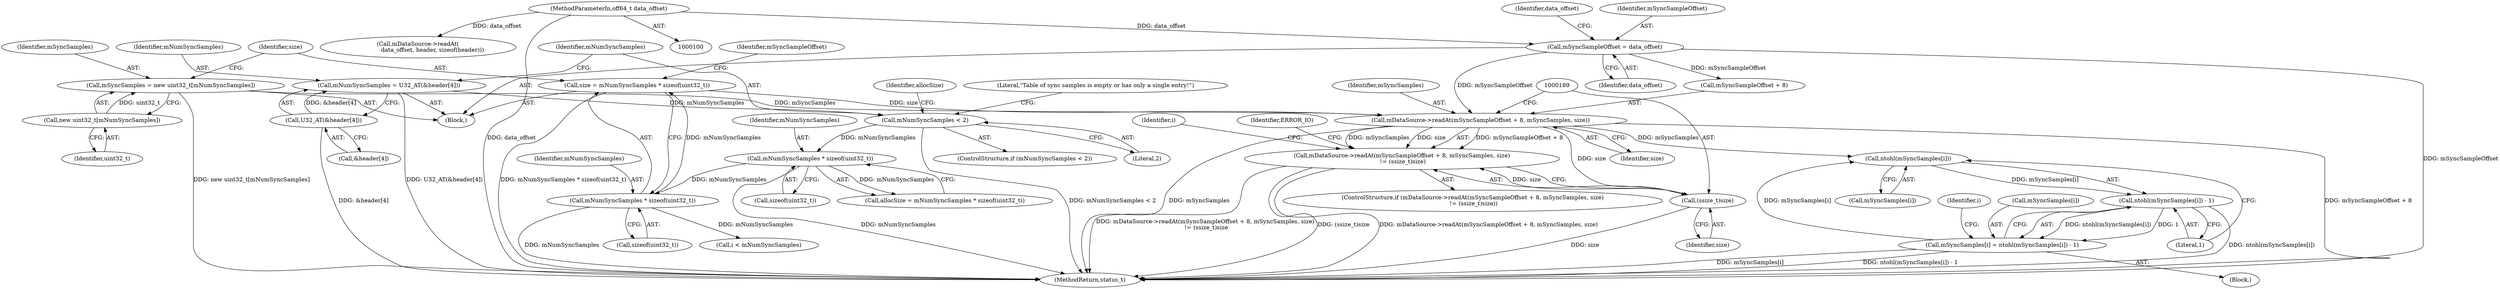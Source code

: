 digraph "0_Android_edd4a76eb4747bd19ed122df46fa46b452c12a0d_0@API" {
"1000182" [label="(Call,mDataSource->readAt(mSyncSampleOffset + 8, mSyncSamples, size))"];
"1000115" [label="(Call,mSyncSampleOffset = data_offset)"];
"1000101" [label="(MethodParameterIn,off64_t data_offset)"];
"1000169" [label="(Call,mSyncSamples = new uint32_t[mNumSyncSamples])"];
"1000171" [label="(Call,new uint32_t[mNumSyncSamples])"];
"1000174" [label="(Call,size = mNumSyncSamples * sizeof(uint32_t))"];
"1000176" [label="(Call,mNumSyncSamples * sizeof(uint32_t))"];
"1000158" [label="(Call,mNumSyncSamples * sizeof(uint32_t))"];
"1000149" [label="(Call,mNumSyncSamples < 2)"];
"1000141" [label="(Call,mNumSyncSamples = U32_AT(&header[4]))"];
"1000143" [label="(Call,U32_AT(&header[4]))"];
"1000181" [label="(Call,mDataSource->readAt(mSyncSampleOffset + 8, mSyncSamples, size)\n != (ssize_t)size)"];
"1000188" [label="(Call,(ssize_t)size)"];
"1000210" [label="(Call,ntohl(mSyncSamples[i]))"];
"1000209" [label="(Call,ntohl(mSyncSamples[i]) - 1)"];
"1000205" [label="(Call,mSyncSamples[i] = ntohl(mSyncSamples[i]) - 1)"];
"1000175" [label="(Identifier,size)"];
"1000157" [label="(Identifier,allocSize)"];
"1000154" [label="(Literal,\"Table of sync samples is empty or has only a single entry!\")"];
"1000101" [label="(MethodParameterIn,off64_t data_offset)"];
"1000141" [label="(Call,mNumSyncSamples = U32_AT(&header[4]))"];
"1000180" [label="(ControlStructure,if (mDataSource->readAt(mSyncSampleOffset + 8, mSyncSamples, size)\n != (ssize_t)size))"];
"1000117" [label="(Identifier,data_offset)"];
"1000142" [label="(Identifier,mNumSyncSamples)"];
"1000205" [label="(Call,mSyncSamples[i] = ntohl(mSyncSamples[i]) - 1)"];
"1000183" [label="(Call,mSyncSampleOffset + 8)"];
"1000103" [label="(Block,)"];
"1000156" [label="(Call,allocSize = mNumSyncSamples * sizeof(uint32_t))"];
"1000115" [label="(Call,mSyncSampleOffset = data_offset)"];
"1000186" [label="(Identifier,mSyncSamples)"];
"1000170" [label="(Identifier,mSyncSamples)"];
"1000203" [label="(Identifier,i)"];
"1000176" [label="(Call,mNumSyncSamples * sizeof(uint32_t))"];
"1000177" [label="(Identifier,mNumSyncSamples)"];
"1000172" [label="(Identifier,uint32_t)"];
"1000150" [label="(Identifier,mNumSyncSamples)"];
"1000151" [label="(Literal,2)"];
"1000206" [label="(Call,mSyncSamples[i])"];
"1000160" [label="(Call,sizeof(uint32_t))"];
"1000169" [label="(Call,mSyncSamples = new uint32_t[mNumSyncSamples])"];
"1000174" [label="(Call,size = mNumSyncSamples * sizeof(uint32_t))"];
"1000209" [label="(Call,ntohl(mSyncSamples[i]) - 1)"];
"1000197" [label="(Identifier,i)"];
"1000211" [label="(Call,mSyncSamples[i])"];
"1000149" [label="(Call,mNumSyncSamples < 2)"];
"1000184" [label="(Identifier,mSyncSampleOffset)"];
"1000122" [label="(Identifier,data_offset)"];
"1000193" [label="(Identifier,ERROR_IO)"];
"1000187" [label="(Identifier,size)"];
"1000199" [label="(Call,i < mNumSyncSamples)"];
"1000178" [label="(Call,sizeof(uint32_t))"];
"1000158" [label="(Call,mNumSyncSamples * sizeof(uint32_t))"];
"1000116" [label="(Identifier,mSyncSampleOffset)"];
"1000214" [label="(Literal,1)"];
"1000204" [label="(Block,)"];
"1000217" [label="(MethodReturn,status_t)"];
"1000148" [label="(ControlStructure,if (mNumSyncSamples < 2))"];
"1000171" [label="(Call,new uint32_t[mNumSyncSamples])"];
"1000188" [label="(Call,(ssize_t)size)"];
"1000159" [label="(Identifier,mNumSyncSamples)"];
"1000143" [label="(Call,U32_AT(&header[4]))"];
"1000181" [label="(Call,mDataSource->readAt(mSyncSampleOffset + 8, mSyncSamples, size)\n != (ssize_t)size)"];
"1000121" [label="(Call,mDataSource->readAt(\n                data_offset, header, sizeof(header)))"];
"1000182" [label="(Call,mDataSource->readAt(mSyncSampleOffset + 8, mSyncSamples, size))"];
"1000190" [label="(Identifier,size)"];
"1000210" [label="(Call,ntohl(mSyncSamples[i]))"];
"1000144" [label="(Call,&header[4])"];
"1000182" -> "1000181"  [label="AST: "];
"1000182" -> "1000187"  [label="CFG: "];
"1000183" -> "1000182"  [label="AST: "];
"1000186" -> "1000182"  [label="AST: "];
"1000187" -> "1000182"  [label="AST: "];
"1000189" -> "1000182"  [label="CFG: "];
"1000182" -> "1000217"  [label="DDG: mSyncSamples"];
"1000182" -> "1000217"  [label="DDG: mSyncSampleOffset + 8"];
"1000182" -> "1000181"  [label="DDG: mSyncSampleOffset + 8"];
"1000182" -> "1000181"  [label="DDG: mSyncSamples"];
"1000182" -> "1000181"  [label="DDG: size"];
"1000115" -> "1000182"  [label="DDG: mSyncSampleOffset"];
"1000169" -> "1000182"  [label="DDG: mSyncSamples"];
"1000174" -> "1000182"  [label="DDG: size"];
"1000182" -> "1000188"  [label="DDG: size"];
"1000182" -> "1000210"  [label="DDG: mSyncSamples"];
"1000115" -> "1000103"  [label="AST: "];
"1000115" -> "1000117"  [label="CFG: "];
"1000116" -> "1000115"  [label="AST: "];
"1000117" -> "1000115"  [label="AST: "];
"1000122" -> "1000115"  [label="CFG: "];
"1000115" -> "1000217"  [label="DDG: mSyncSampleOffset"];
"1000101" -> "1000115"  [label="DDG: data_offset"];
"1000115" -> "1000183"  [label="DDG: mSyncSampleOffset"];
"1000101" -> "1000100"  [label="AST: "];
"1000101" -> "1000217"  [label="DDG: data_offset"];
"1000101" -> "1000121"  [label="DDG: data_offset"];
"1000169" -> "1000103"  [label="AST: "];
"1000169" -> "1000171"  [label="CFG: "];
"1000170" -> "1000169"  [label="AST: "];
"1000171" -> "1000169"  [label="AST: "];
"1000175" -> "1000169"  [label="CFG: "];
"1000169" -> "1000217"  [label="DDG: new uint32_t[mNumSyncSamples]"];
"1000171" -> "1000169"  [label="DDG: uint32_t"];
"1000171" -> "1000172"  [label="CFG: "];
"1000172" -> "1000171"  [label="AST: "];
"1000174" -> "1000103"  [label="AST: "];
"1000174" -> "1000176"  [label="CFG: "];
"1000175" -> "1000174"  [label="AST: "];
"1000176" -> "1000174"  [label="AST: "];
"1000184" -> "1000174"  [label="CFG: "];
"1000174" -> "1000217"  [label="DDG: mNumSyncSamples * sizeof(uint32_t)"];
"1000176" -> "1000174"  [label="DDG: mNumSyncSamples"];
"1000176" -> "1000178"  [label="CFG: "];
"1000177" -> "1000176"  [label="AST: "];
"1000178" -> "1000176"  [label="AST: "];
"1000176" -> "1000217"  [label="DDG: mNumSyncSamples"];
"1000158" -> "1000176"  [label="DDG: mNumSyncSamples"];
"1000176" -> "1000199"  [label="DDG: mNumSyncSamples"];
"1000158" -> "1000156"  [label="AST: "];
"1000158" -> "1000160"  [label="CFG: "];
"1000159" -> "1000158"  [label="AST: "];
"1000160" -> "1000158"  [label="AST: "];
"1000156" -> "1000158"  [label="CFG: "];
"1000158" -> "1000217"  [label="DDG: mNumSyncSamples"];
"1000158" -> "1000156"  [label="DDG: mNumSyncSamples"];
"1000149" -> "1000158"  [label="DDG: mNumSyncSamples"];
"1000149" -> "1000148"  [label="AST: "];
"1000149" -> "1000151"  [label="CFG: "];
"1000150" -> "1000149"  [label="AST: "];
"1000151" -> "1000149"  [label="AST: "];
"1000154" -> "1000149"  [label="CFG: "];
"1000157" -> "1000149"  [label="CFG: "];
"1000149" -> "1000217"  [label="DDG: mNumSyncSamples < 2"];
"1000141" -> "1000149"  [label="DDG: mNumSyncSamples"];
"1000141" -> "1000103"  [label="AST: "];
"1000141" -> "1000143"  [label="CFG: "];
"1000142" -> "1000141"  [label="AST: "];
"1000143" -> "1000141"  [label="AST: "];
"1000150" -> "1000141"  [label="CFG: "];
"1000141" -> "1000217"  [label="DDG: U32_AT(&header[4])"];
"1000143" -> "1000141"  [label="DDG: &header[4]"];
"1000143" -> "1000144"  [label="CFG: "];
"1000144" -> "1000143"  [label="AST: "];
"1000143" -> "1000217"  [label="DDG: &header[4]"];
"1000181" -> "1000180"  [label="AST: "];
"1000181" -> "1000188"  [label="CFG: "];
"1000188" -> "1000181"  [label="AST: "];
"1000193" -> "1000181"  [label="CFG: "];
"1000197" -> "1000181"  [label="CFG: "];
"1000181" -> "1000217"  [label="DDG: mDataSource->readAt(mSyncSampleOffset + 8, mSyncSamples, size)\n != (ssize_t)size"];
"1000181" -> "1000217"  [label="DDG: mDataSource->readAt(mSyncSampleOffset + 8, mSyncSamples, size)"];
"1000181" -> "1000217"  [label="DDG: (ssize_t)size"];
"1000188" -> "1000181"  [label="DDG: size"];
"1000188" -> "1000190"  [label="CFG: "];
"1000189" -> "1000188"  [label="AST: "];
"1000190" -> "1000188"  [label="AST: "];
"1000188" -> "1000217"  [label="DDG: size"];
"1000210" -> "1000209"  [label="AST: "];
"1000210" -> "1000211"  [label="CFG: "];
"1000211" -> "1000210"  [label="AST: "];
"1000214" -> "1000210"  [label="CFG: "];
"1000210" -> "1000209"  [label="DDG: mSyncSamples[i]"];
"1000205" -> "1000210"  [label="DDG: mSyncSamples[i]"];
"1000209" -> "1000205"  [label="AST: "];
"1000209" -> "1000214"  [label="CFG: "];
"1000214" -> "1000209"  [label="AST: "];
"1000205" -> "1000209"  [label="CFG: "];
"1000209" -> "1000217"  [label="DDG: ntohl(mSyncSamples[i])"];
"1000209" -> "1000205"  [label="DDG: ntohl(mSyncSamples[i])"];
"1000209" -> "1000205"  [label="DDG: 1"];
"1000205" -> "1000204"  [label="AST: "];
"1000206" -> "1000205"  [label="AST: "];
"1000203" -> "1000205"  [label="CFG: "];
"1000205" -> "1000217"  [label="DDG: ntohl(mSyncSamples[i]) - 1"];
"1000205" -> "1000217"  [label="DDG: mSyncSamples[i]"];
}
